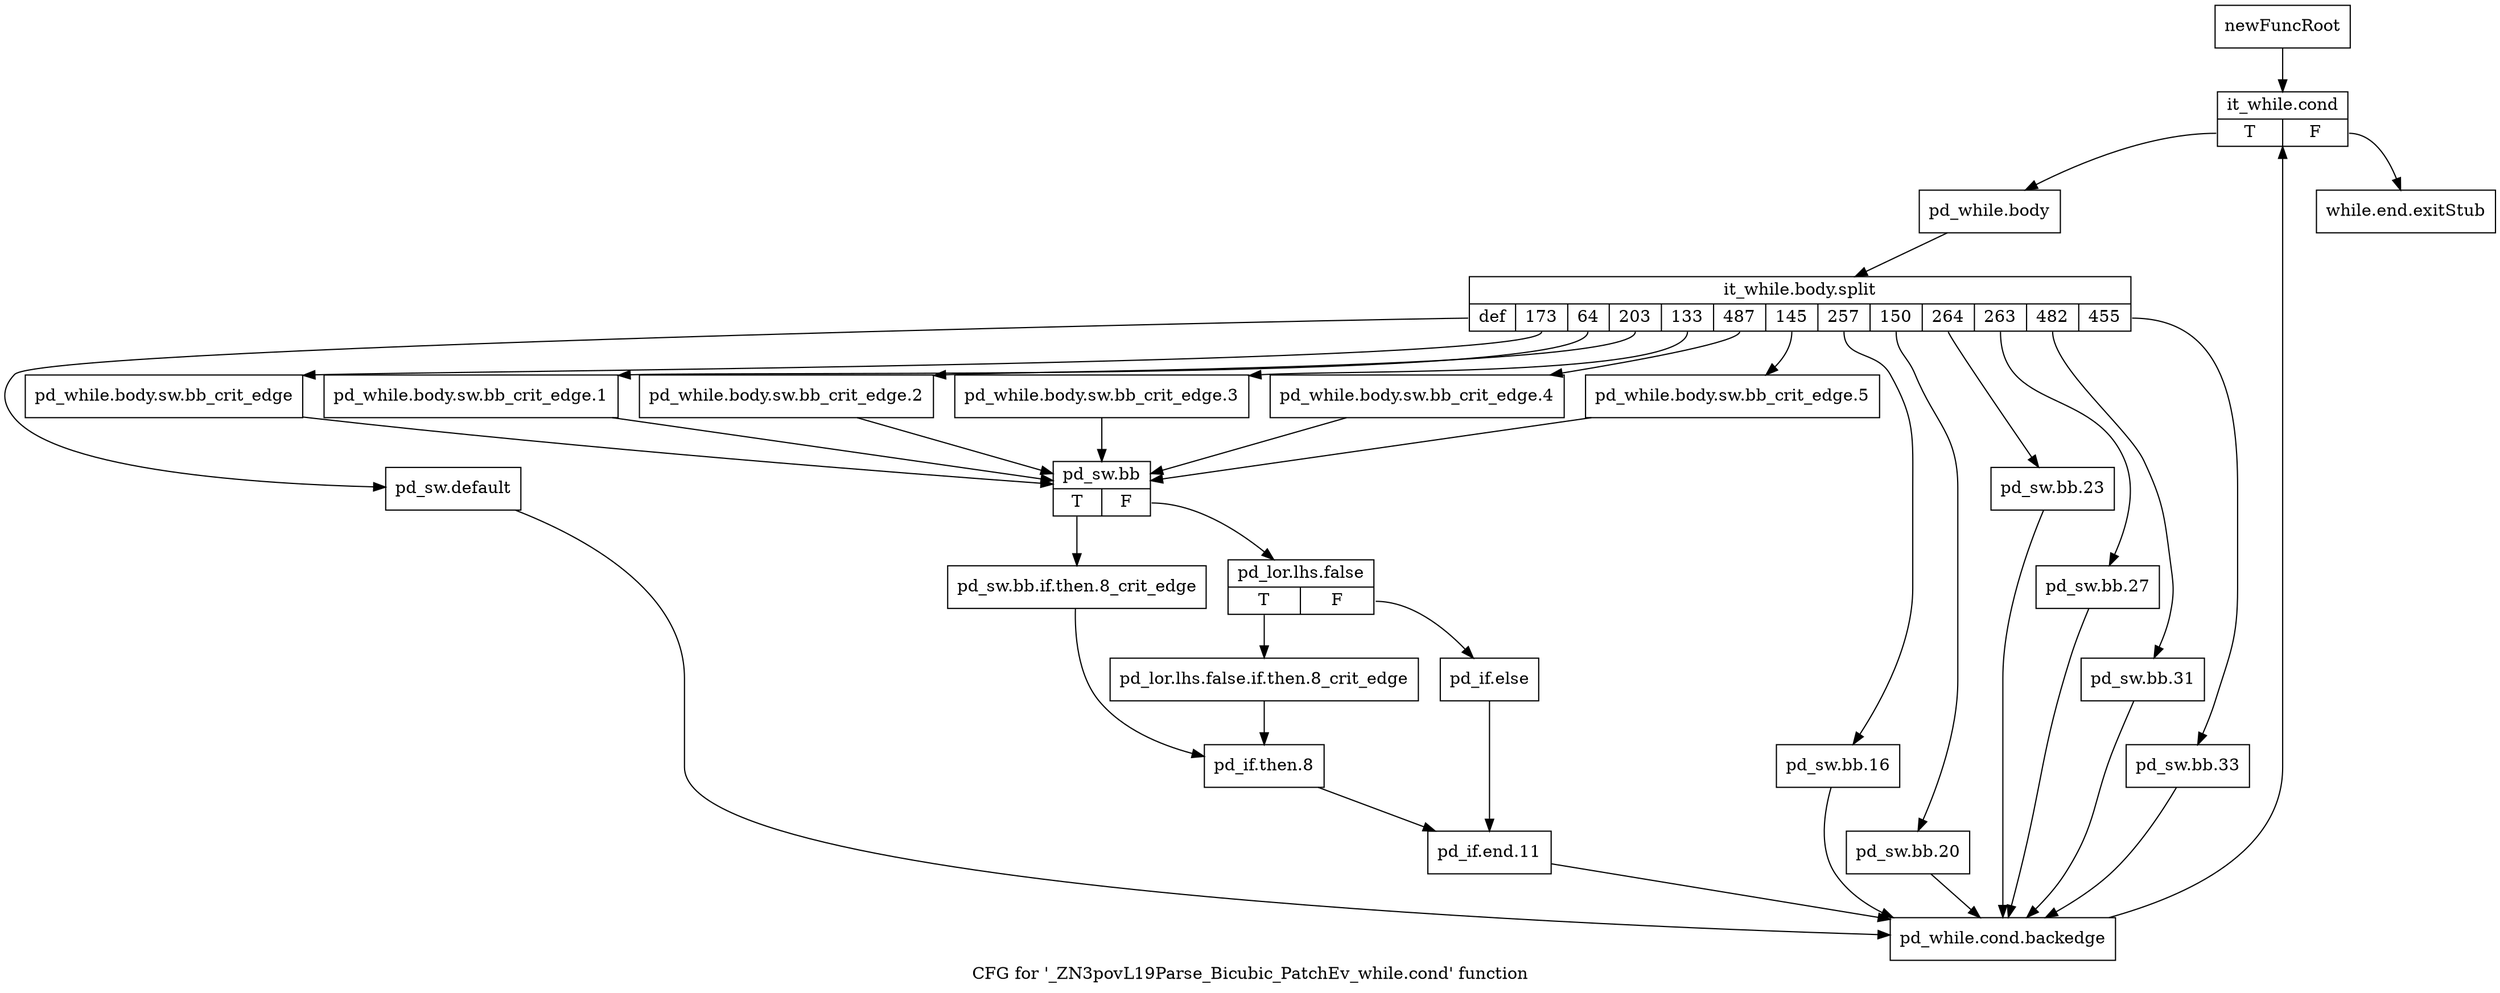 digraph "CFG for '_ZN3povL19Parse_Bicubic_PatchEv_while.cond' function" {
	label="CFG for '_ZN3povL19Parse_Bicubic_PatchEv_while.cond' function";

	Node0x27d75b0 [shape=record,label="{newFuncRoot}"];
	Node0x27d75b0 -> Node0x27d7a40;
	Node0x27d7600 [shape=record,label="{while.end.exitStub}"];
	Node0x27d7a40 [shape=record,label="{it_while.cond|{<s0>T|<s1>F}}"];
	Node0x27d7a40:s0 -> Node0x27d7a90;
	Node0x27d7a40:s1 -> Node0x27d7600;
	Node0x27d7a90 [shape=record,label="{pd_while.body}"];
	Node0x27d7a90 -> Node0x37ffb10;
	Node0x37ffb10 [shape=record,label="{it_while.body.split|{<s0>def|<s1>173|<s2>64|<s3>203|<s4>133|<s5>487|<s6>145|<s7>257|<s8>150|<s9>264|<s10>263|<s11>482|<s12>455}}"];
	Node0x37ffb10:s0 -> Node0x27d80d0;
	Node0x37ffb10:s1 -> Node0x27d7e50;
	Node0x37ffb10:s2 -> Node0x27d7e00;
	Node0x37ffb10:s3 -> Node0x27d7db0;
	Node0x37ffb10:s4 -> Node0x27d7d60;
	Node0x37ffb10:s5 -> Node0x27d7d10;
	Node0x37ffb10:s6 -> Node0x27d7cc0;
	Node0x37ffb10:s7 -> Node0x27d7c70;
	Node0x37ffb10:s8 -> Node0x27d7c20;
	Node0x37ffb10:s9 -> Node0x27d7bd0;
	Node0x37ffb10:s10 -> Node0x27d7b80;
	Node0x37ffb10:s11 -> Node0x27d7b30;
	Node0x37ffb10:s12 -> Node0x27d7ae0;
	Node0x27d7ae0 [shape=record,label="{pd_sw.bb.33}"];
	Node0x27d7ae0 -> Node0x27d8120;
	Node0x27d7b30 [shape=record,label="{pd_sw.bb.31}"];
	Node0x27d7b30 -> Node0x27d8120;
	Node0x27d7b80 [shape=record,label="{pd_sw.bb.27}"];
	Node0x27d7b80 -> Node0x27d8120;
	Node0x27d7bd0 [shape=record,label="{pd_sw.bb.23}"];
	Node0x27d7bd0 -> Node0x27d8120;
	Node0x27d7c20 [shape=record,label="{pd_sw.bb.20}"];
	Node0x27d7c20 -> Node0x27d8120;
	Node0x27d7c70 [shape=record,label="{pd_sw.bb.16}"];
	Node0x27d7c70 -> Node0x27d8120;
	Node0x27d7cc0 [shape=record,label="{pd_while.body.sw.bb_crit_edge.5}"];
	Node0x27d7cc0 -> Node0x27d7ea0;
	Node0x27d7d10 [shape=record,label="{pd_while.body.sw.bb_crit_edge.4}"];
	Node0x27d7d10 -> Node0x27d7ea0;
	Node0x27d7d60 [shape=record,label="{pd_while.body.sw.bb_crit_edge.3}"];
	Node0x27d7d60 -> Node0x27d7ea0;
	Node0x27d7db0 [shape=record,label="{pd_while.body.sw.bb_crit_edge.2}"];
	Node0x27d7db0 -> Node0x27d7ea0;
	Node0x27d7e00 [shape=record,label="{pd_while.body.sw.bb_crit_edge.1}"];
	Node0x27d7e00 -> Node0x27d7ea0;
	Node0x27d7e50 [shape=record,label="{pd_while.body.sw.bb_crit_edge}"];
	Node0x27d7e50 -> Node0x27d7ea0;
	Node0x27d7ea0 [shape=record,label="{pd_sw.bb|{<s0>T|<s1>F}}"];
	Node0x27d7ea0:s0 -> Node0x27d7fe0;
	Node0x27d7ea0:s1 -> Node0x27d7ef0;
	Node0x27d7ef0 [shape=record,label="{pd_lor.lhs.false|{<s0>T|<s1>F}}"];
	Node0x27d7ef0:s0 -> Node0x27d7f90;
	Node0x27d7ef0:s1 -> Node0x27d7f40;
	Node0x27d7f40 [shape=record,label="{pd_if.else}"];
	Node0x27d7f40 -> Node0x27d8080;
	Node0x27d7f90 [shape=record,label="{pd_lor.lhs.false.if.then.8_crit_edge}"];
	Node0x27d7f90 -> Node0x27d8030;
	Node0x27d7fe0 [shape=record,label="{pd_sw.bb.if.then.8_crit_edge}"];
	Node0x27d7fe0 -> Node0x27d8030;
	Node0x27d8030 [shape=record,label="{pd_if.then.8}"];
	Node0x27d8030 -> Node0x27d8080;
	Node0x27d8080 [shape=record,label="{pd_if.end.11}"];
	Node0x27d8080 -> Node0x27d8120;
	Node0x27d80d0 [shape=record,label="{pd_sw.default}"];
	Node0x27d80d0 -> Node0x27d8120;
	Node0x27d8120 [shape=record,label="{pd_while.cond.backedge}"];
	Node0x27d8120 -> Node0x27d7a40;
}
